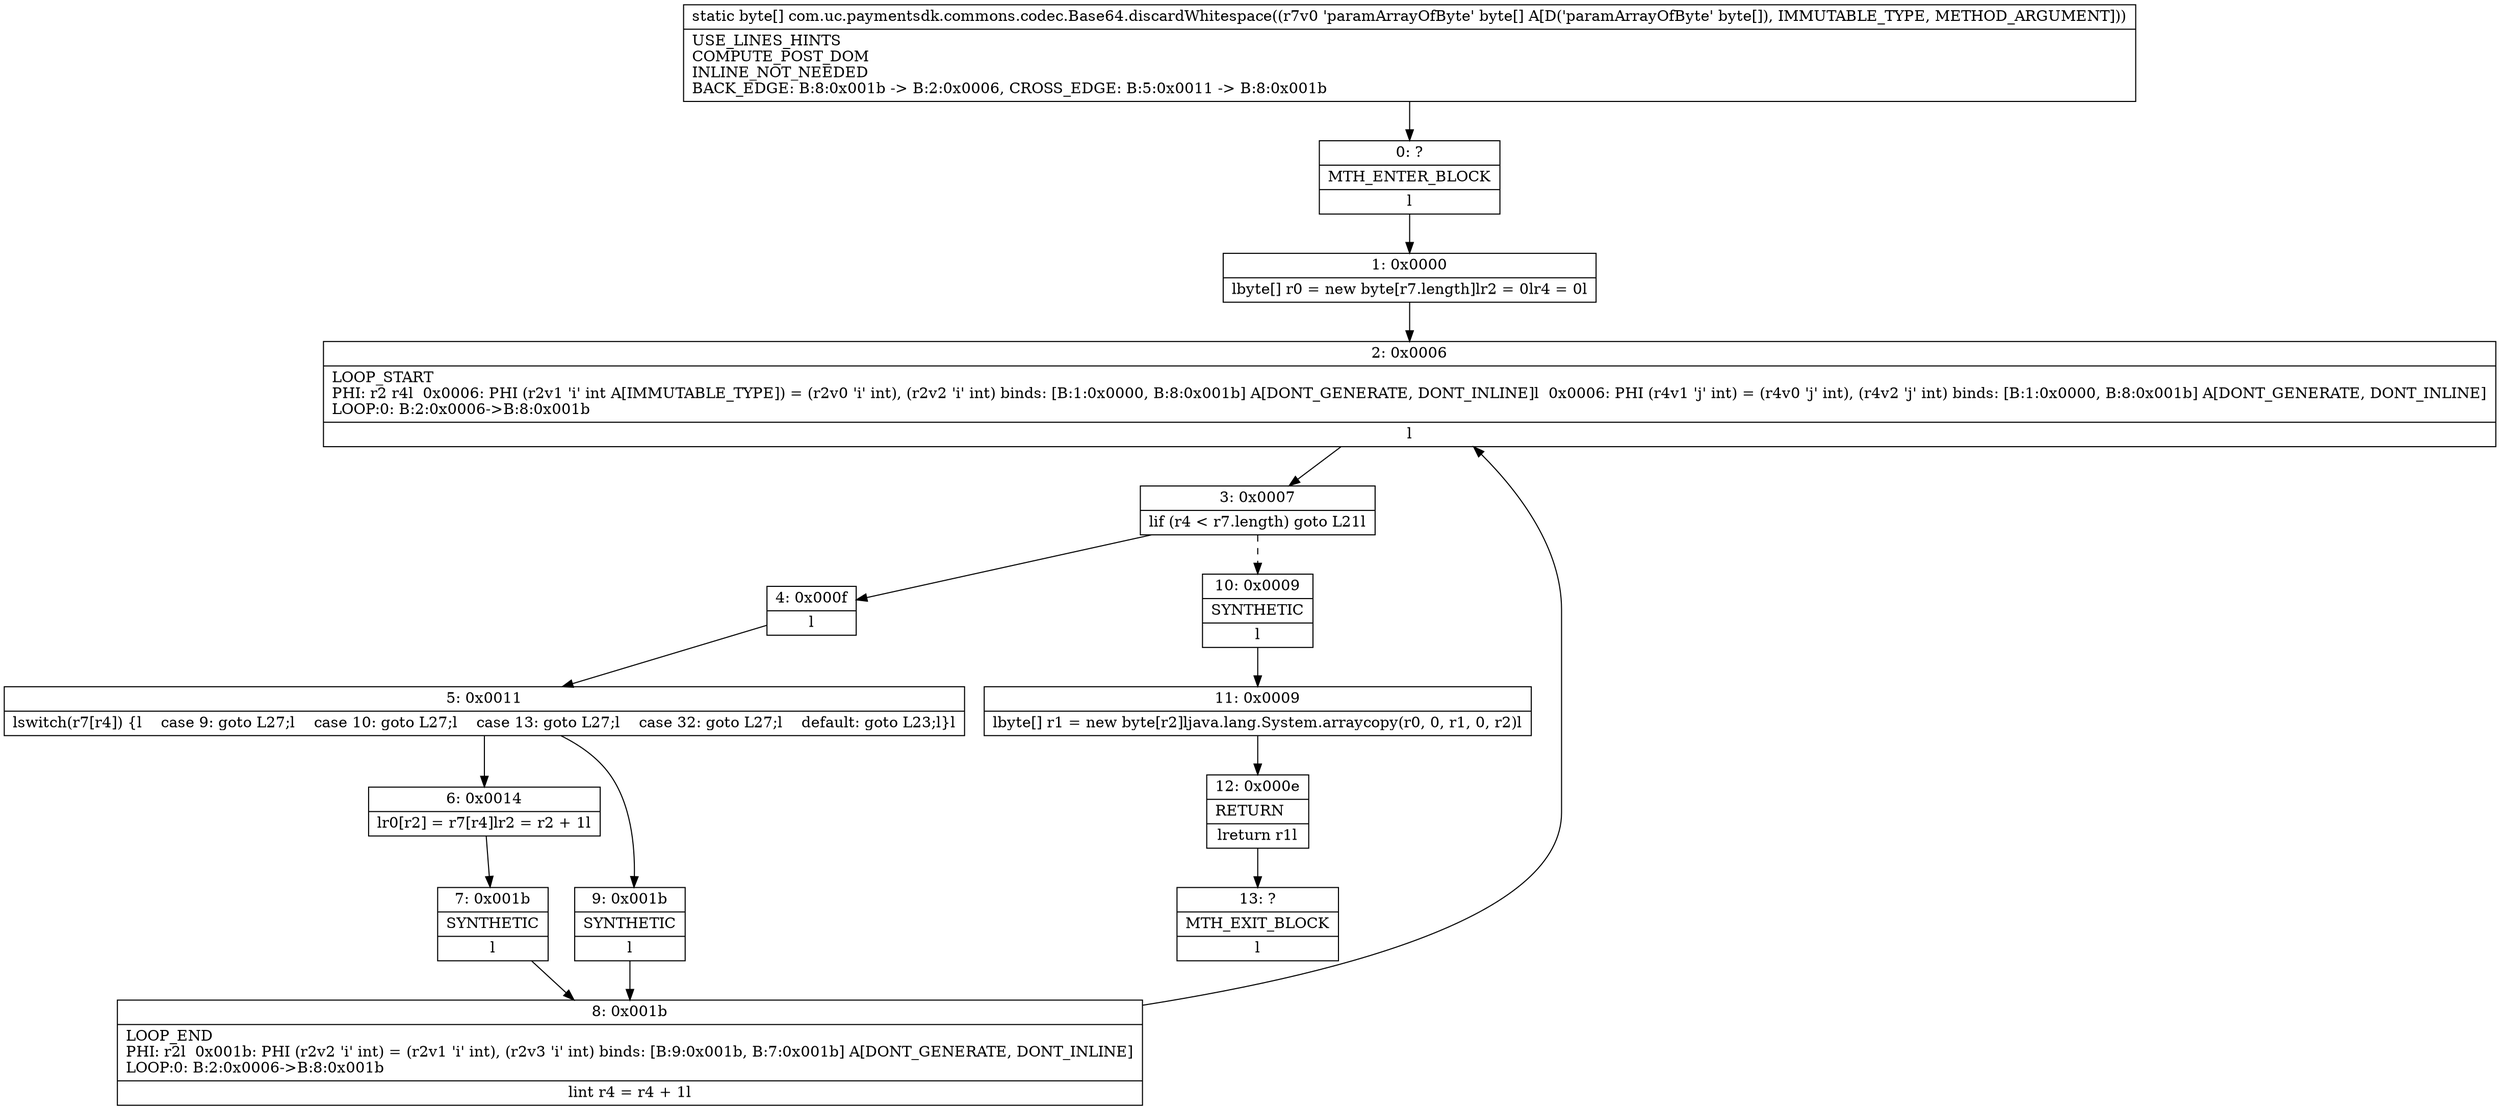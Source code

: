 digraph "CFG forcom.uc.paymentsdk.commons.codec.Base64.discardWhitespace([B)[B" {
Node_0 [shape=record,label="{0\:\ ?|MTH_ENTER_BLOCK\l|l}"];
Node_1 [shape=record,label="{1\:\ 0x0000|lbyte[] r0 = new byte[r7.length]lr2 = 0lr4 = 0l}"];
Node_2 [shape=record,label="{2\:\ 0x0006|LOOP_START\lPHI: r2 r4l  0x0006: PHI (r2v1 'i' int A[IMMUTABLE_TYPE]) = (r2v0 'i' int), (r2v2 'i' int) binds: [B:1:0x0000, B:8:0x001b] A[DONT_GENERATE, DONT_INLINE]l  0x0006: PHI (r4v1 'j' int) = (r4v0 'j' int), (r4v2 'j' int) binds: [B:1:0x0000, B:8:0x001b] A[DONT_GENERATE, DONT_INLINE]\lLOOP:0: B:2:0x0006\-\>B:8:0x001b\l|l}"];
Node_3 [shape=record,label="{3\:\ 0x0007|lif (r4 \< r7.length) goto L21l}"];
Node_4 [shape=record,label="{4\:\ 0x000f|l}"];
Node_5 [shape=record,label="{5\:\ 0x0011|lswitch(r7[r4]) \{l    case 9: goto L27;l    case 10: goto L27;l    case 13: goto L27;l    case 32: goto L27;l    default: goto L23;l\}l}"];
Node_6 [shape=record,label="{6\:\ 0x0014|lr0[r2] = r7[r4]lr2 = r2 + 1l}"];
Node_7 [shape=record,label="{7\:\ 0x001b|SYNTHETIC\l|l}"];
Node_8 [shape=record,label="{8\:\ 0x001b|LOOP_END\lPHI: r2l  0x001b: PHI (r2v2 'i' int) = (r2v1 'i' int), (r2v3 'i' int) binds: [B:9:0x001b, B:7:0x001b] A[DONT_GENERATE, DONT_INLINE]\lLOOP:0: B:2:0x0006\-\>B:8:0x001b\l|lint r4 = r4 + 1l}"];
Node_9 [shape=record,label="{9\:\ 0x001b|SYNTHETIC\l|l}"];
Node_10 [shape=record,label="{10\:\ 0x0009|SYNTHETIC\l|l}"];
Node_11 [shape=record,label="{11\:\ 0x0009|lbyte[] r1 = new byte[r2]ljava.lang.System.arraycopy(r0, 0, r1, 0, r2)l}"];
Node_12 [shape=record,label="{12\:\ 0x000e|RETURN\l|lreturn r1l}"];
Node_13 [shape=record,label="{13\:\ ?|MTH_EXIT_BLOCK\l|l}"];
MethodNode[shape=record,label="{static byte[] com.uc.paymentsdk.commons.codec.Base64.discardWhitespace((r7v0 'paramArrayOfByte' byte[] A[D('paramArrayOfByte' byte[]), IMMUTABLE_TYPE, METHOD_ARGUMENT]))  | USE_LINES_HINTS\lCOMPUTE_POST_DOM\lINLINE_NOT_NEEDED\lBACK_EDGE: B:8:0x001b \-\> B:2:0x0006, CROSS_EDGE: B:5:0x0011 \-\> B:8:0x001b\l}"];
MethodNode -> Node_0;
Node_0 -> Node_1;
Node_1 -> Node_2;
Node_2 -> Node_3;
Node_3 -> Node_4;
Node_3 -> Node_10[style=dashed];
Node_4 -> Node_5;
Node_5 -> Node_6;
Node_5 -> Node_9;
Node_6 -> Node_7;
Node_7 -> Node_8;
Node_8 -> Node_2;
Node_9 -> Node_8;
Node_10 -> Node_11;
Node_11 -> Node_12;
Node_12 -> Node_13;
}


